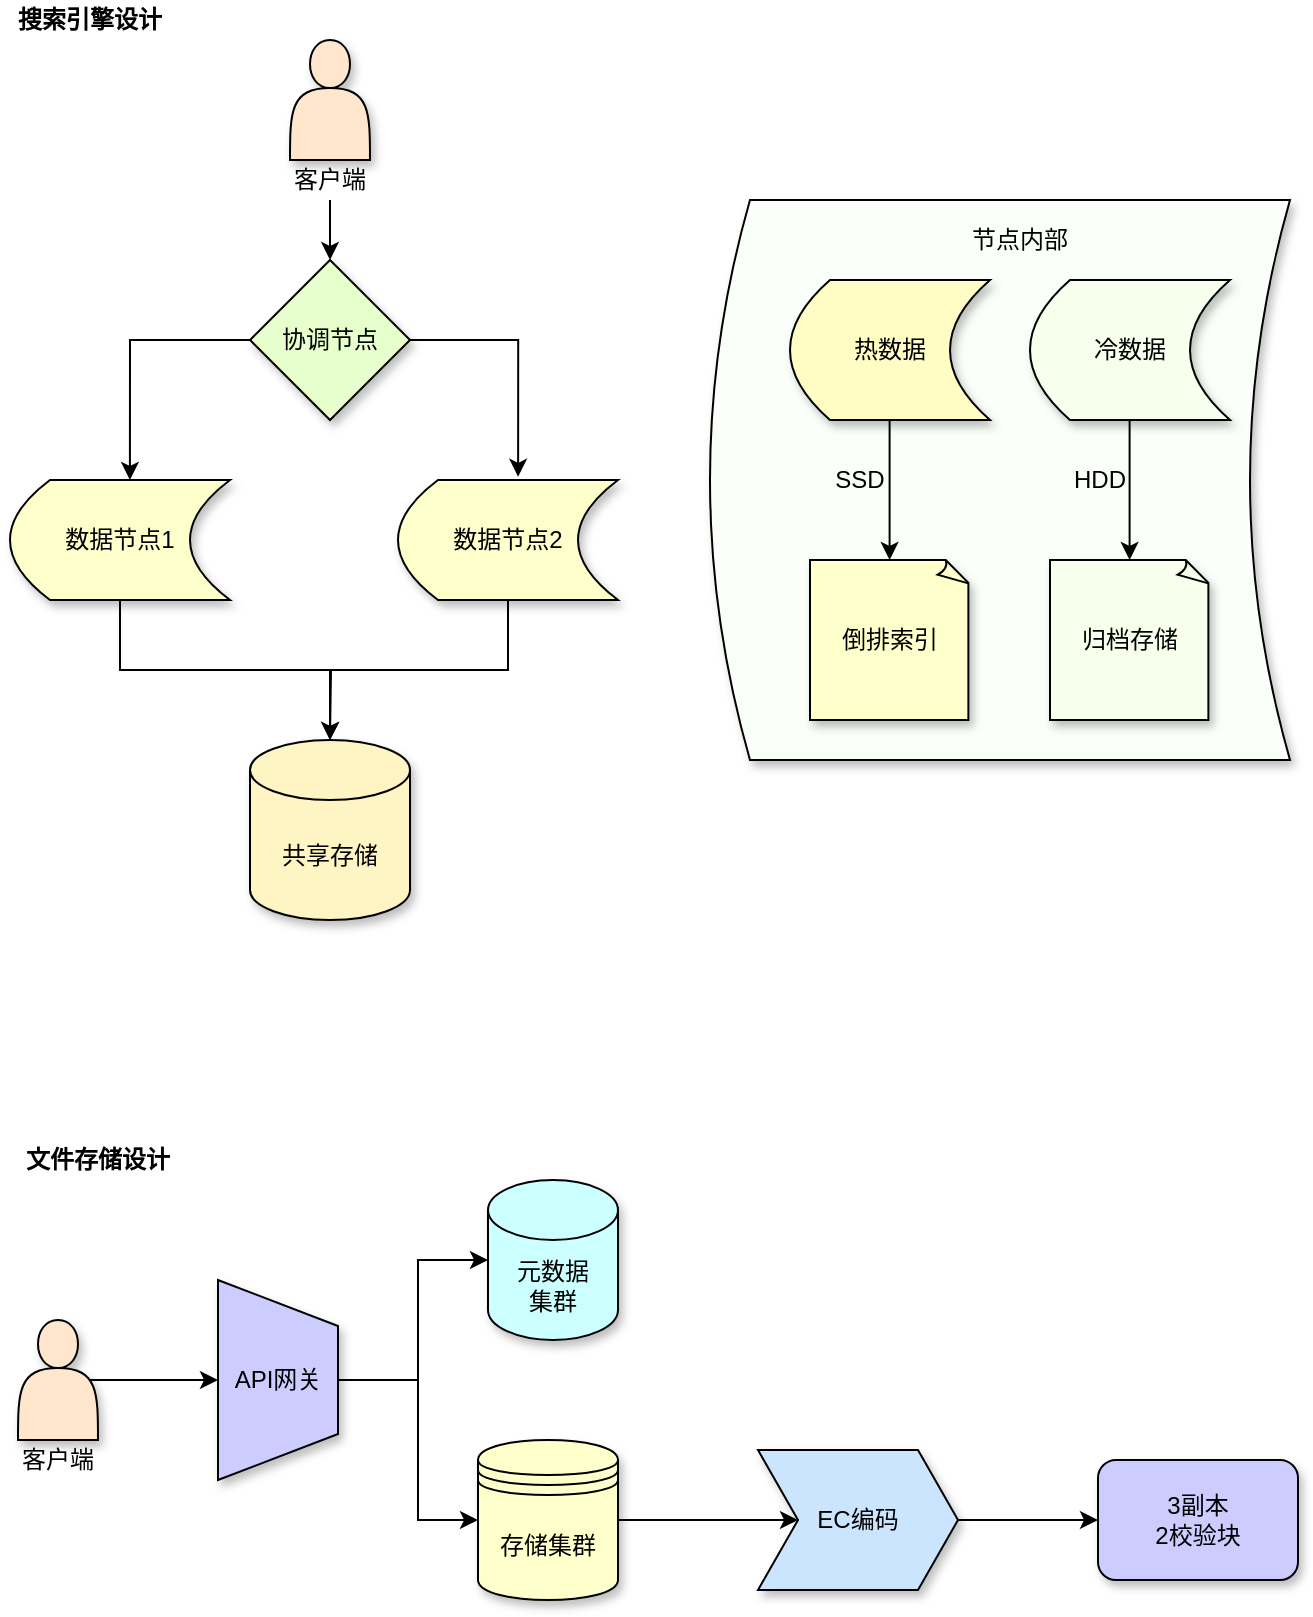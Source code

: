 <mxfile version="28.0.7">
  <diagram name="第 1 页" id="ipkWLPAzn-6OyJdLxNJ3">
    <mxGraphModel dx="1317" dy="641" grid="1" gridSize="10" guides="1" tooltips="1" connect="1" arrows="1" fold="1" page="1" pageScale="1" pageWidth="827" pageHeight="1169" math="0" shadow="0">
      <root>
        <mxCell id="0" />
        <mxCell id="1" parent="0" />
        <mxCell id="SOHEAFkxO6knZTcxcmrU-28" value="" style="group" parent="1" vertex="1" connectable="0">
          <mxGeometry x="90" y="130" width="304" height="440" as="geometry" />
        </mxCell>
        <mxCell id="SOHEAFkxO6knZTcxcmrU-10" value="" style="shape=actor;whiteSpace=wrap;html=1;fillColor=#FFE6CC;shadow=1;" parent="SOHEAFkxO6knZTcxcmrU-28" vertex="1">
          <mxGeometry x="140" width="40" height="60" as="geometry" />
        </mxCell>
        <mxCell id="SOHEAFkxO6knZTcxcmrU-11" value="协调节点" style="rhombus;whiteSpace=wrap;html=1;fillColor=#E6FFCC;shadow=1;" parent="SOHEAFkxO6knZTcxcmrU-28" vertex="1">
          <mxGeometry x="120" y="110" width="80" height="80" as="geometry" />
        </mxCell>
        <mxCell id="SOHEAFkxO6knZTcxcmrU-12" value="数据节点1" style="shape=dataStorage;whiteSpace=wrap;html=1;fixedSize=1;fillColor=#FFFFCC;shadow=1;" parent="SOHEAFkxO6knZTcxcmrU-28" vertex="1">
          <mxGeometry y="220" width="110" height="60" as="geometry" />
        </mxCell>
        <mxCell id="SOHEAFkxO6knZTcxcmrU-20" style="edgeStyle=orthogonalEdgeStyle;rounded=0;orthogonalLoop=1;jettySize=auto;html=1;exitX=0.5;exitY=1;exitDx=0;exitDy=0;" parent="SOHEAFkxO6knZTcxcmrU-28" source="SOHEAFkxO6knZTcxcmrU-14" edge="1">
          <mxGeometry relative="1" as="geometry">
            <mxPoint x="160" y="350" as="targetPoint" />
          </mxGeometry>
        </mxCell>
        <mxCell id="SOHEAFkxO6knZTcxcmrU-14" value="数据节点2" style="shape=dataStorage;whiteSpace=wrap;html=1;fixedSize=1;shadow=1;fillColor=#FFFFCC;" parent="SOHEAFkxO6knZTcxcmrU-28" vertex="1">
          <mxGeometry x="194" y="220" width="110" height="60" as="geometry" />
        </mxCell>
        <mxCell id="SOHEAFkxO6knZTcxcmrU-15" value="共享存储" style="shape=cylinder3;whiteSpace=wrap;html=1;boundedLbl=1;backgroundOutline=1;size=15;shadow=1;fillColor=#FFF4C3;" parent="SOHEAFkxO6knZTcxcmrU-28" vertex="1">
          <mxGeometry x="120" y="350" width="80" height="90" as="geometry" />
        </mxCell>
        <mxCell id="SOHEAFkxO6knZTcxcmrU-17" style="edgeStyle=orthogonalEdgeStyle;rounded=0;orthogonalLoop=1;jettySize=auto;html=1;exitX=0;exitY=0.5;exitDx=0;exitDy=0;entryX=0.545;entryY=0;entryDx=0;entryDy=0;entryPerimeter=0;" parent="SOHEAFkxO6knZTcxcmrU-28" source="SOHEAFkxO6knZTcxcmrU-11" target="SOHEAFkxO6knZTcxcmrU-12" edge="1">
          <mxGeometry relative="1" as="geometry" />
        </mxCell>
        <mxCell id="SOHEAFkxO6knZTcxcmrU-18" style="edgeStyle=orthogonalEdgeStyle;rounded=0;orthogonalLoop=1;jettySize=auto;html=1;exitX=1;exitY=0.5;exitDx=0;exitDy=0;entryX=0.546;entryY=-0.027;entryDx=0;entryDy=0;entryPerimeter=0;" parent="SOHEAFkxO6knZTcxcmrU-28" source="SOHEAFkxO6knZTcxcmrU-11" target="SOHEAFkxO6knZTcxcmrU-14" edge="1">
          <mxGeometry relative="1" as="geometry" />
        </mxCell>
        <mxCell id="SOHEAFkxO6knZTcxcmrU-19" style="edgeStyle=orthogonalEdgeStyle;rounded=0;orthogonalLoop=1;jettySize=auto;html=1;entryX=0.5;entryY=0;entryDx=0;entryDy=0;entryPerimeter=0;exitX=0.5;exitY=1;exitDx=0;exitDy=0;" parent="SOHEAFkxO6knZTcxcmrU-28" source="SOHEAFkxO6knZTcxcmrU-12" target="SOHEAFkxO6knZTcxcmrU-15" edge="1">
          <mxGeometry relative="1" as="geometry" />
        </mxCell>
        <mxCell id="SOHEAFkxO6knZTcxcmrU-25" style="edgeStyle=orthogonalEdgeStyle;rounded=0;orthogonalLoop=1;jettySize=auto;html=1;exitX=0.5;exitY=1;exitDx=0;exitDy=0;entryX=0.5;entryY=0;entryDx=0;entryDy=0;" parent="SOHEAFkxO6knZTcxcmrU-28" source="SOHEAFkxO6knZTcxcmrU-22" target="SOHEAFkxO6knZTcxcmrU-11" edge="1">
          <mxGeometry relative="1" as="geometry" />
        </mxCell>
        <mxCell id="SOHEAFkxO6knZTcxcmrU-22" value="客户端" style="text;strokeColor=none;align=center;fillColor=none;html=1;verticalAlign=middle;whiteSpace=wrap;rounded=0;" parent="SOHEAFkxO6knZTcxcmrU-28" vertex="1">
          <mxGeometry x="140" y="60" width="40" height="20" as="geometry" />
        </mxCell>
        <mxCell id="SOHEAFkxO6knZTcxcmrU-21" value="" style="shape=dataStorage;whiteSpace=wrap;html=1;fixedSize=1;shadow=1;fillColor=#FBFFF9;" parent="1" vertex="1">
          <mxGeometry x="440" y="210" width="290" height="280" as="geometry" />
        </mxCell>
        <mxCell id="SOHEAFkxO6knZTcxcmrU-35" style="edgeStyle=orthogonalEdgeStyle;rounded=0;orthogonalLoop=1;jettySize=auto;html=1;entryX=0.5;entryY=0;entryDx=0;entryDy=0;entryPerimeter=0;" parent="1" edge="1">
          <mxGeometry relative="1" as="geometry">
            <mxPoint x="529.8" y="320" as="sourcePoint" />
            <mxPoint x="529.8" y="390" as="targetPoint" />
          </mxGeometry>
        </mxCell>
        <mxCell id="SOHEAFkxO6knZTcxcmrU-29" value="热数据" style="shape=dataStorage;whiteSpace=wrap;html=1;fixedSize=1;fillColor=#FFFDC4;shadow=1;" parent="1" vertex="1">
          <mxGeometry x="480" y="250" width="100" height="70" as="geometry" />
        </mxCell>
        <mxCell id="SOHEAFkxO6knZTcxcmrU-30" value="冷数据" style="shape=dataStorage;whiteSpace=wrap;html=1;fixedSize=1;fillColor=#F7FFED;shadow=1;" parent="1" vertex="1">
          <mxGeometry x="600" y="250" width="100" height="70" as="geometry" />
        </mxCell>
        <mxCell id="SOHEAFkxO6knZTcxcmrU-31" value="倒排索引" style="whiteSpace=wrap;html=1;shape=mxgraph.basic.document;fillColor=#FFFFCC;shadow=1;" parent="1" vertex="1">
          <mxGeometry x="490" y="390" width="80" height="80" as="geometry" />
        </mxCell>
        <mxCell id="SOHEAFkxO6knZTcxcmrU-32" value="归档存储" style="whiteSpace=wrap;html=1;shape=mxgraph.basic.document;fillColor=#F7FFED;shadow=1;" parent="1" vertex="1">
          <mxGeometry x="610" y="390" width="80" height="80" as="geometry" />
        </mxCell>
        <mxCell id="SOHEAFkxO6knZTcxcmrU-33" value="节点内部" style="text;strokeColor=none;align=center;fillColor=none;html=1;verticalAlign=middle;whiteSpace=wrap;rounded=0;" parent="1" vertex="1">
          <mxGeometry x="570" y="220" width="50" height="20" as="geometry" />
        </mxCell>
        <mxCell id="SOHEAFkxO6knZTcxcmrU-36" style="edgeStyle=orthogonalEdgeStyle;rounded=0;orthogonalLoop=1;jettySize=auto;html=1;entryX=0.5;entryY=0;entryDx=0;entryDy=0;entryPerimeter=0;" parent="1" edge="1">
          <mxGeometry relative="1" as="geometry">
            <mxPoint x="649.8" y="320" as="sourcePoint" />
            <mxPoint x="649.8" y="390" as="targetPoint" />
          </mxGeometry>
        </mxCell>
        <mxCell id="SOHEAFkxO6knZTcxcmrU-37" value="SSD" style="text;strokeColor=none;align=center;fillColor=none;html=1;verticalAlign=middle;whiteSpace=wrap;rounded=0;" parent="1" vertex="1">
          <mxGeometry x="500" y="342.5" width="30" height="15" as="geometry" />
        </mxCell>
        <mxCell id="SOHEAFkxO6knZTcxcmrU-38" value="HDD" style="text;strokeColor=none;align=center;fillColor=none;html=1;verticalAlign=middle;whiteSpace=wrap;rounded=0;" parent="1" vertex="1">
          <mxGeometry x="620" y="342.5" width="30" height="15" as="geometry" />
        </mxCell>
        <mxCell id="SOHEAFkxO6knZTcxcmrU-41" value="&lt;b&gt;搜索引擎设计&lt;/b&gt;" style="text;strokeColor=none;align=center;fillColor=none;html=1;verticalAlign=middle;whiteSpace=wrap;rounded=0;" parent="1" vertex="1">
          <mxGeometry x="90" y="110" width="80" height="20" as="geometry" />
        </mxCell>
        <mxCell id="SOHEAFkxO6knZTcxcmrU-61" value="" style="group" parent="1" vertex="1" connectable="0">
          <mxGeometry x="91" y="680" width="643" height="230" as="geometry" />
        </mxCell>
        <mxCell id="SOHEAFkxO6knZTcxcmrU-52" style="edgeStyle=orthogonalEdgeStyle;rounded=0;orthogonalLoop=1;jettySize=auto;html=1;exitX=0.9;exitY=0.5;exitDx=0;exitDy=0;exitPerimeter=0;entryX=0.5;entryY=1;entryDx=0;entryDy=0;" parent="SOHEAFkxO6knZTcxcmrU-61" source="SOHEAFkxO6knZTcxcmrU-42" target="SOHEAFkxO6knZTcxcmrU-44" edge="1">
          <mxGeometry relative="1" as="geometry" />
        </mxCell>
        <mxCell id="SOHEAFkxO6knZTcxcmrU-42" value="" style="shape=actor;whiteSpace=wrap;html=1;fillColor=#FFE6CC;shadow=1;" parent="SOHEAFkxO6knZTcxcmrU-61" vertex="1">
          <mxGeometry x="3" y="90" width="40" height="60" as="geometry" />
        </mxCell>
        <mxCell id="SOHEAFkxO6knZTcxcmrU-54" style="edgeStyle=orthogonalEdgeStyle;rounded=0;orthogonalLoop=1;jettySize=auto;html=1;exitX=0.5;exitY=0;exitDx=0;exitDy=0;entryX=0;entryY=0.5;entryDx=0;entryDy=0;" parent="SOHEAFkxO6knZTcxcmrU-61" source="SOHEAFkxO6knZTcxcmrU-44" target="SOHEAFkxO6knZTcxcmrU-46" edge="1">
          <mxGeometry relative="1" as="geometry">
            <Array as="points">
              <mxPoint x="203" y="120" />
              <mxPoint x="203" y="190" />
            </Array>
          </mxGeometry>
        </mxCell>
        <mxCell id="SOHEAFkxO6knZTcxcmrU-44" value="API网关" style="verticalLabelPosition=middle;verticalAlign=middle;html=1;shape=trapezoid;perimeter=trapezoidPerimeter;whiteSpace=wrap;size=0.23;arcSize=10;flipV=1;labelPosition=center;align=center;fillColor=#CCCCFF;direction=south;shadow=1;" parent="SOHEAFkxO6knZTcxcmrU-61" vertex="1">
          <mxGeometry x="103" y="70" width="60" height="100" as="geometry" />
        </mxCell>
        <mxCell id="SOHEAFkxO6knZTcxcmrU-45" value="元数据&lt;br&gt;集群" style="shape=cylinder3;whiteSpace=wrap;html=1;boundedLbl=1;backgroundOutline=1;size=15;fillColor=#CCFFFF;shadow=1;" parent="SOHEAFkxO6knZTcxcmrU-61" vertex="1">
          <mxGeometry x="238" y="20" width="65" height="80" as="geometry" />
        </mxCell>
        <mxCell id="SOHEAFkxO6knZTcxcmrU-55" style="edgeStyle=orthogonalEdgeStyle;rounded=0;orthogonalLoop=1;jettySize=auto;html=1;" parent="SOHEAFkxO6knZTcxcmrU-61" source="SOHEAFkxO6knZTcxcmrU-46" target="SOHEAFkxO6knZTcxcmrU-49" edge="1">
          <mxGeometry relative="1" as="geometry" />
        </mxCell>
        <mxCell id="SOHEAFkxO6knZTcxcmrU-46" value="存储集群" style="shape=datastore;whiteSpace=wrap;html=1;fillColor=#FFFFCC;shadow=1;" parent="SOHEAFkxO6knZTcxcmrU-61" vertex="1">
          <mxGeometry x="233" y="150" width="70" height="80" as="geometry" />
        </mxCell>
        <mxCell id="SOHEAFkxO6knZTcxcmrU-56" style="edgeStyle=orthogonalEdgeStyle;rounded=0;orthogonalLoop=1;jettySize=auto;html=1;exitX=1;exitY=0.5;exitDx=0;exitDy=0;entryX=0;entryY=0.5;entryDx=0;entryDy=0;" parent="SOHEAFkxO6knZTcxcmrU-61" source="SOHEAFkxO6knZTcxcmrU-49" target="SOHEAFkxO6knZTcxcmrU-51" edge="1">
          <mxGeometry relative="1" as="geometry" />
        </mxCell>
        <mxCell id="SOHEAFkxO6knZTcxcmrU-49" value="EC编码" style="shape=step;perimeter=stepPerimeter;whiteSpace=wrap;html=1;fixedSize=1;fillColor=#CCE5FF;shadow=1;" parent="SOHEAFkxO6knZTcxcmrU-61" vertex="1">
          <mxGeometry x="373" y="155" width="100" height="70" as="geometry" />
        </mxCell>
        <mxCell id="SOHEAFkxO6knZTcxcmrU-51" value="3副本&lt;br&gt;2校验块" style="rounded=1;whiteSpace=wrap;html=1;fillColor=#CCCCFF;shadow=1;" parent="SOHEAFkxO6knZTcxcmrU-61" vertex="1">
          <mxGeometry x="543" y="160" width="100" height="60" as="geometry" />
        </mxCell>
        <mxCell id="SOHEAFkxO6knZTcxcmrU-53" style="edgeStyle=orthogonalEdgeStyle;rounded=0;orthogonalLoop=1;jettySize=auto;html=1;exitX=0.5;exitY=0;exitDx=0;exitDy=0;entryX=0;entryY=0.5;entryDx=0;entryDy=0;entryPerimeter=0;" parent="SOHEAFkxO6knZTcxcmrU-61" source="SOHEAFkxO6knZTcxcmrU-44" target="SOHEAFkxO6knZTcxcmrU-45" edge="1">
          <mxGeometry relative="1" as="geometry">
            <Array as="points">
              <mxPoint x="203" y="120" />
              <mxPoint x="203" y="60" />
            </Array>
          </mxGeometry>
        </mxCell>
        <mxCell id="SOHEAFkxO6knZTcxcmrU-58" value="&lt;b&gt;文件存储设计&lt;/b&gt;" style="text;strokeColor=none;align=center;fillColor=none;html=1;verticalAlign=middle;whiteSpace=wrap;rounded=0;" parent="SOHEAFkxO6knZTcxcmrU-61" vertex="1">
          <mxGeometry x="3" width="80" height="20" as="geometry" />
        </mxCell>
        <mxCell id="SOHEAFkxO6knZTcxcmrU-60" value="客户端" style="text;strokeColor=none;align=center;fillColor=none;html=1;verticalAlign=middle;whiteSpace=wrap;rounded=0;" parent="SOHEAFkxO6knZTcxcmrU-61" vertex="1">
          <mxGeometry y="150" width="46" height="20" as="geometry" />
        </mxCell>
      </root>
    </mxGraphModel>
  </diagram>
</mxfile>
